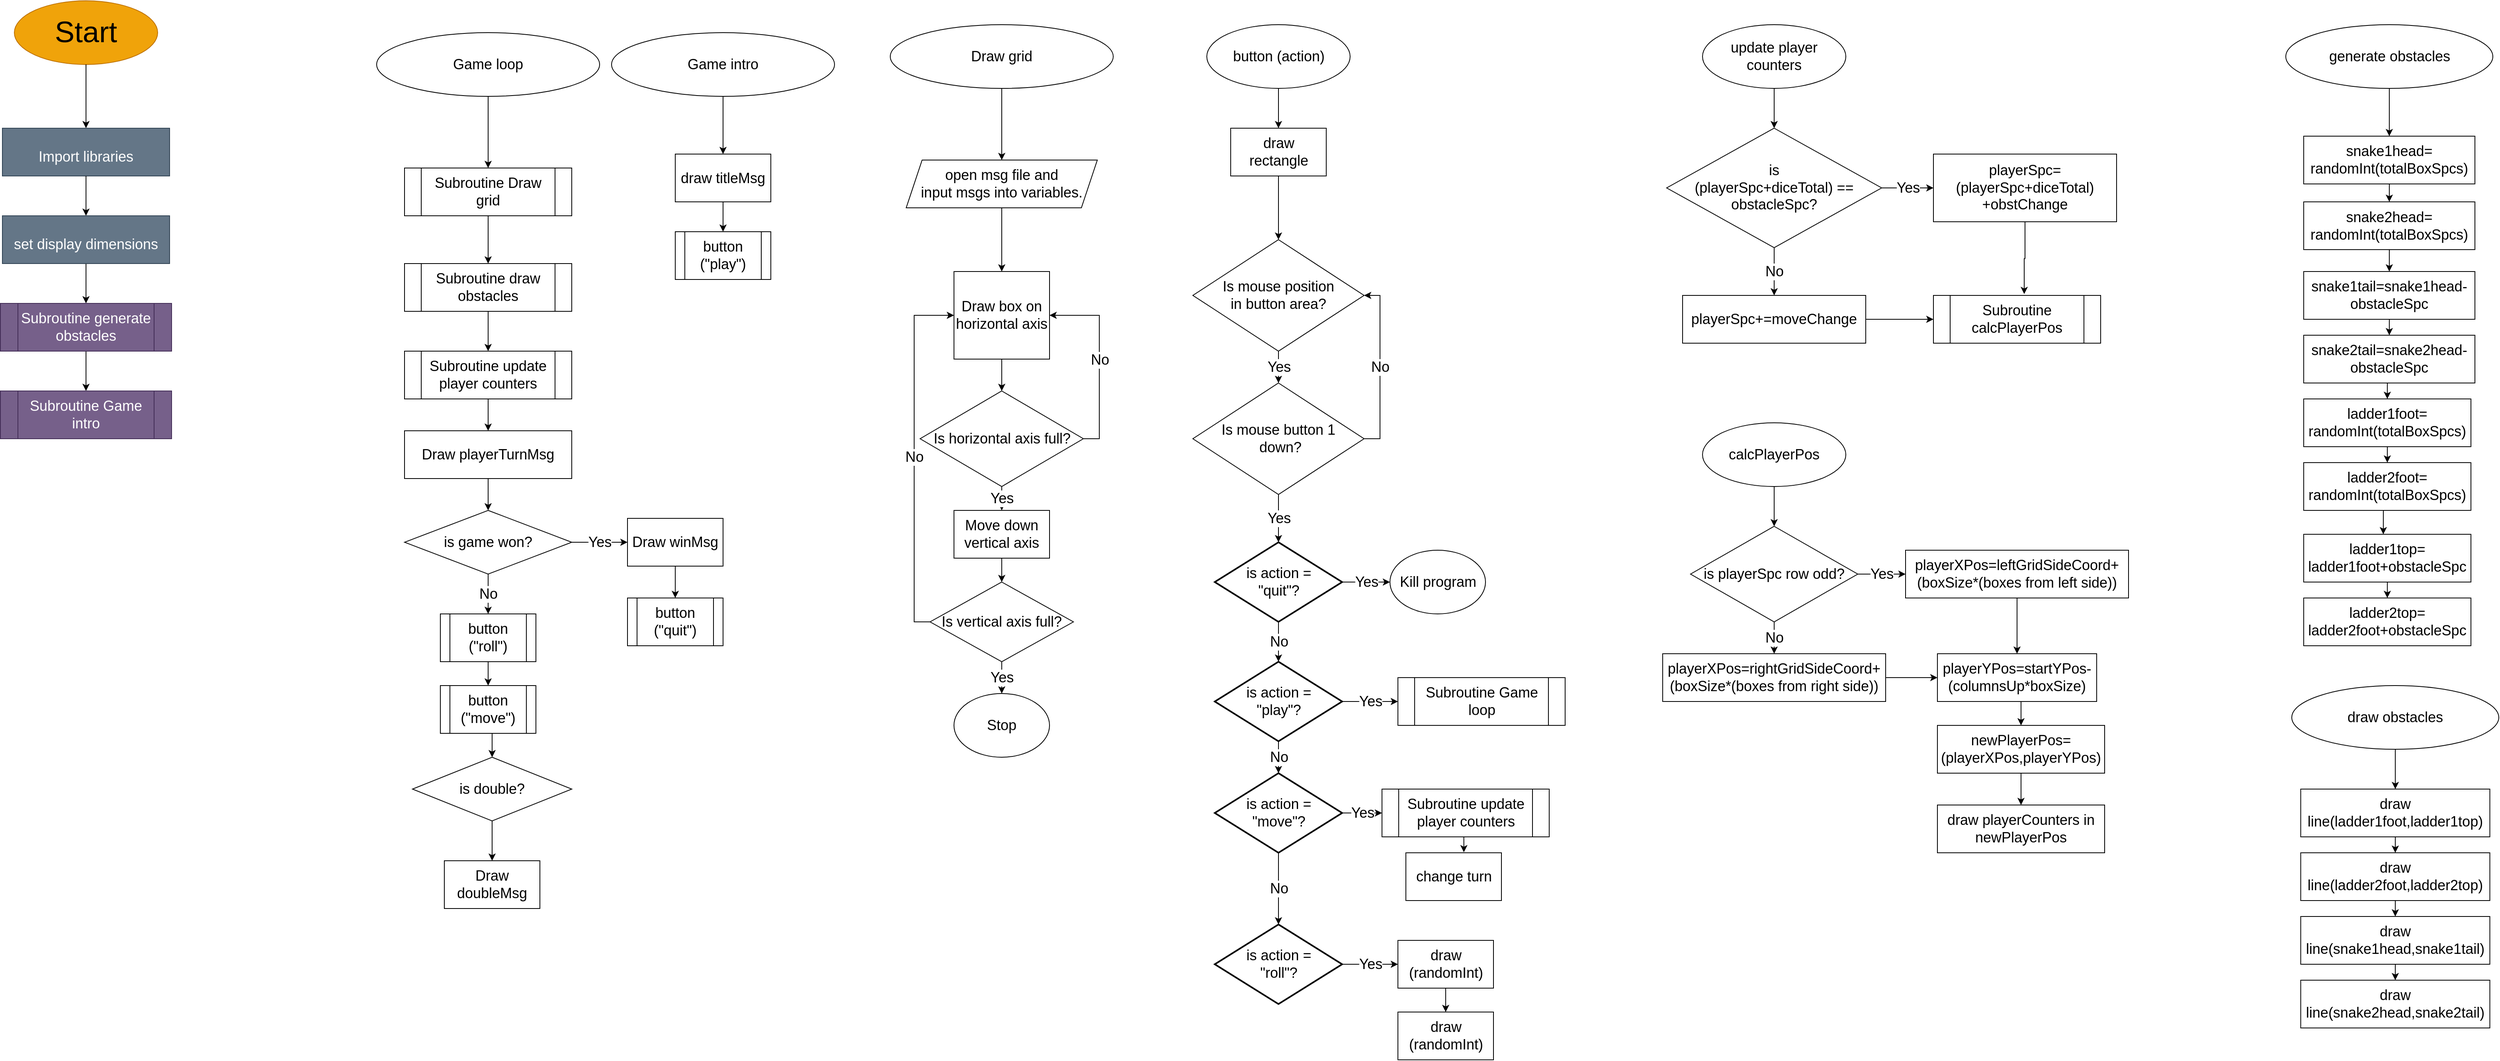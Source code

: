 <mxfile version="20.2.7" type="device"><diagram id="YwGkZvju8tibcj4EVAoJ" name="Page-1"><mxGraphModel dx="2946" dy="1603" grid="1" gridSize="10" guides="1" tooltips="1" connect="1" arrows="1" fold="1" page="1" pageScale="1" pageWidth="850" pageHeight="1100" math="0" shadow="0"><root><mxCell id="0"/><mxCell id="1" parent="0"/><mxCell id="guB6besY8vTAmuBv1qsu-1" value="&lt;font style=&quot;font-size: 37px;&quot;&gt;Start&lt;/font&gt;" style="ellipse;whiteSpace=wrap;html=1;fillColor=#f0a30a;strokeColor=#BD7000;fontColor=#000000;labelBackgroundColor=none;labelBorderColor=none;" vertex="1" parent="1"><mxGeometry x="80" y="30" width="180" height="80" as="geometry"/></mxCell><mxCell id="guB6besY8vTAmuBv1qsu-2" value="" style="endArrow=classic;html=1;rounded=0;fontSize=37;exitX=0.5;exitY=1;exitDx=0;exitDy=0;" edge="1" parent="1" source="guB6besY8vTAmuBv1qsu-1"><mxGeometry width="50" height="50" relative="1" as="geometry"><mxPoint x="400" y="580" as="sourcePoint"/><mxPoint x="170" y="190" as="targetPoint"/></mxGeometry></mxCell><mxCell id="guB6besY8vTAmuBv1qsu-3" value="&lt;font style=&quot;font-size: 18px;&quot;&gt;Import libraries&lt;/font&gt;" style="rounded=0;whiteSpace=wrap;html=1;labelBackgroundColor=none;labelBorderColor=none;fontSize=37;fillColor=#647687;strokeColor=#314354;fontColor=#ffffff;" vertex="1" parent="1"><mxGeometry x="65" y="190" width="210" height="60" as="geometry"/></mxCell><mxCell id="guB6besY8vTAmuBv1qsu-129" style="edgeStyle=orthogonalEdgeStyle;rounded=0;orthogonalLoop=1;jettySize=auto;html=1;exitX=0.5;exitY=1;exitDx=0;exitDy=0;fontSize=18;" edge="1" parent="1" source="guB6besY8vTAmuBv1qsu-6" target="guB6besY8vTAmuBv1qsu-128"><mxGeometry relative="1" as="geometry"/></mxCell><mxCell id="guB6besY8vTAmuBv1qsu-6" value="&lt;span style=&quot;font-size: 18px;&quot;&gt;set display dimensions&lt;/span&gt;" style="rounded=0;whiteSpace=wrap;html=1;labelBackgroundColor=none;labelBorderColor=none;fontSize=37;fillColor=#647687;strokeColor=#314354;fontColor=#ffffff;" vertex="1" parent="1"><mxGeometry x="65" y="300" width="210" height="60" as="geometry"/></mxCell><mxCell id="guB6besY8vTAmuBv1qsu-7" value="" style="endArrow=classic;html=1;rounded=0;fontSize=18;exitX=0.5;exitY=1;exitDx=0;exitDy=0;entryX=0.5;entryY=0;entryDx=0;entryDy=0;" edge="1" parent="1" source="guB6besY8vTAmuBv1qsu-10" target="guB6besY8vTAmuBv1qsu-12"><mxGeometry width="50" height="50" relative="1" as="geometry"><mxPoint x="1550" y="380" as="sourcePoint"/><mxPoint x="1600" y="330" as="targetPoint"/></mxGeometry></mxCell><mxCell id="guB6besY8vTAmuBv1qsu-8" value="" style="endArrow=classic;html=1;rounded=0;fontSize=18;exitX=0.5;exitY=1;exitDx=0;exitDy=0;" edge="1" parent="1" source="guB6besY8vTAmuBv1qsu-3" target="guB6besY8vTAmuBv1qsu-6"><mxGeometry width="50" height="50" relative="1" as="geometry"><mxPoint x="400" y="580" as="sourcePoint"/><mxPoint x="450" y="530" as="targetPoint"/></mxGeometry></mxCell><mxCell id="guB6besY8vTAmuBv1qsu-10" value="open msg file and&lt;br&gt;input msgs into variables." style="shape=parallelogram;perimeter=parallelogramPerimeter;whiteSpace=wrap;html=1;fixedSize=1;labelBackgroundColor=none;labelBorderColor=none;fontSize=18;" vertex="1" parent="1"><mxGeometry x="1200" y="230" width="240" height="60" as="geometry"/></mxCell><mxCell id="guB6besY8vTAmuBv1qsu-12" value="Draw box on&lt;br&gt;horizontal axis" style="rounded=0;whiteSpace=wrap;html=1;labelBackgroundColor=none;labelBorderColor=none;fontSize=18;" vertex="1" parent="1"><mxGeometry x="1260" y="370" width="120" height="110" as="geometry"/></mxCell><mxCell id="guB6besY8vTAmuBv1qsu-18" value="No" style="edgeStyle=orthogonalEdgeStyle;rounded=0;orthogonalLoop=1;jettySize=auto;html=1;exitX=1;exitY=0.5;exitDx=0;exitDy=0;entryX=1;entryY=0.5;entryDx=0;entryDy=0;fontSize=18;" edge="1" parent="1" source="guB6besY8vTAmuBv1qsu-13" target="guB6besY8vTAmuBv1qsu-12"><mxGeometry relative="1" as="geometry"/></mxCell><mxCell id="guB6besY8vTAmuBv1qsu-19" value="Yes" style="edgeStyle=orthogonalEdgeStyle;rounded=0;orthogonalLoop=1;jettySize=auto;html=1;exitX=0.5;exitY=1;exitDx=0;exitDy=0;fontSize=18;" edge="1" parent="1" source="guB6besY8vTAmuBv1qsu-13"><mxGeometry relative="1" as="geometry"><mxPoint x="1320" y="670" as="targetPoint"/></mxGeometry></mxCell><mxCell id="guB6besY8vTAmuBv1qsu-13" value="Is horizontal axis full?" style="rhombus;whiteSpace=wrap;html=1;labelBackgroundColor=none;labelBorderColor=none;fontSize=18;" vertex="1" parent="1"><mxGeometry x="1217.5" y="520" width="205" height="120" as="geometry"/></mxCell><mxCell id="guB6besY8vTAmuBv1qsu-14" value="" style="endArrow=classic;html=1;rounded=0;fontSize=18;exitX=0.5;exitY=1;exitDx=0;exitDy=0;" edge="1" parent="1" source="guB6besY8vTAmuBv1qsu-12" target="guB6besY8vTAmuBv1qsu-13"><mxGeometry width="50" height="50" relative="1" as="geometry"><mxPoint x="1550" y="450" as="sourcePoint"/><mxPoint x="1600" y="400" as="targetPoint"/></mxGeometry></mxCell><mxCell id="guB6besY8vTAmuBv1qsu-23" style="edgeStyle=orthogonalEdgeStyle;rounded=0;orthogonalLoop=1;jettySize=auto;html=1;exitX=0.5;exitY=1;exitDx=0;exitDy=0;fontSize=18;" edge="1" parent="1" source="guB6besY8vTAmuBv1qsu-20" target="guB6besY8vTAmuBv1qsu-21"><mxGeometry relative="1" as="geometry"/></mxCell><mxCell id="guB6besY8vTAmuBv1qsu-20" value="Move down vertical axis" style="rounded=0;whiteSpace=wrap;html=1;labelBackgroundColor=none;labelBorderColor=none;fontSize=18;" vertex="1" parent="1"><mxGeometry x="1260" y="670" width="120" height="60" as="geometry"/></mxCell><mxCell id="guB6besY8vTAmuBv1qsu-22" value="No" style="edgeStyle=orthogonalEdgeStyle;rounded=0;orthogonalLoop=1;jettySize=auto;html=1;exitX=0;exitY=0.5;exitDx=0;exitDy=0;fontSize=18;entryX=0;entryY=0.5;entryDx=0;entryDy=0;" edge="1" parent="1" source="guB6besY8vTAmuBv1qsu-21" target="guB6besY8vTAmuBv1qsu-12"><mxGeometry relative="1" as="geometry"><mxPoint x="1190" y="470" as="targetPoint"/></mxGeometry></mxCell><mxCell id="guB6besY8vTAmuBv1qsu-35" value="Yes" style="edgeStyle=orthogonalEdgeStyle;rounded=0;orthogonalLoop=1;jettySize=auto;html=1;exitX=0.5;exitY=1;exitDx=0;exitDy=0;fontSize=18;" edge="1" parent="1" source="guB6besY8vTAmuBv1qsu-21" target="guB6besY8vTAmuBv1qsu-28"><mxGeometry relative="1" as="geometry"/></mxCell><mxCell id="guB6besY8vTAmuBv1qsu-21" value="Is vertical axis full?" style="rhombus;whiteSpace=wrap;html=1;labelBackgroundColor=none;labelBorderColor=none;fontSize=18;" vertex="1" parent="1"><mxGeometry x="1230" y="760" width="180" height="100" as="geometry"/></mxCell><mxCell id="guB6besY8vTAmuBv1qsu-27" style="edgeStyle=orthogonalEdgeStyle;rounded=0;orthogonalLoop=1;jettySize=auto;html=1;exitX=0.5;exitY=1;exitDx=0;exitDy=0;fontSize=18;" edge="1" parent="1" source="guB6besY8vTAmuBv1qsu-25" target="guB6besY8vTAmuBv1qsu-10"><mxGeometry relative="1" as="geometry"/></mxCell><mxCell id="guB6besY8vTAmuBv1qsu-25" value="Draw grid" style="ellipse;whiteSpace=wrap;html=1;labelBackgroundColor=none;labelBorderColor=none;fontSize=18;" vertex="1" parent="1"><mxGeometry x="1180" y="60" width="280" height="80" as="geometry"/></mxCell><mxCell id="guB6besY8vTAmuBv1qsu-144" style="edgeStyle=orthogonalEdgeStyle;rounded=0;orthogonalLoop=1;jettySize=auto;html=1;exitX=0.5;exitY=1;exitDx=0;exitDy=0;entryX=0.5;entryY=0;entryDx=0;entryDy=0;fontSize=18;" edge="1" parent="1" source="guB6besY8vTAmuBv1qsu-26" target="guB6besY8vTAmuBv1qsu-143"><mxGeometry relative="1" as="geometry"/></mxCell><mxCell id="guB6besY8vTAmuBv1qsu-26" value="Subroutine Draw grid" style="shape=process;whiteSpace=wrap;html=1;backgroundOutline=1;labelBackgroundColor=none;labelBorderColor=none;fontSize=18;" vertex="1" parent="1"><mxGeometry x="570" y="240" width="210" height="60" as="geometry"/></mxCell><mxCell id="guB6besY8vTAmuBv1qsu-28" value="Stop" style="ellipse;whiteSpace=wrap;html=1;labelBackgroundColor=none;labelBorderColor=none;fontSize=18;" vertex="1" parent="1"><mxGeometry x="1260" y="900" width="120" height="80" as="geometry"/></mxCell><mxCell id="guB6besY8vTAmuBv1qsu-32" style="edgeStyle=orthogonalEdgeStyle;rounded=0;orthogonalLoop=1;jettySize=auto;html=1;exitX=0.5;exitY=1;exitDx=0;exitDy=0;fontSize=18;" edge="1" parent="1" source="guB6besY8vTAmuBv1qsu-31" target="guB6besY8vTAmuBv1qsu-26"><mxGeometry relative="1" as="geometry"/></mxCell><mxCell id="guB6besY8vTAmuBv1qsu-31" value="Game loop" style="ellipse;whiteSpace=wrap;html=1;labelBackgroundColor=none;labelBorderColor=none;fontSize=18;" vertex="1" parent="1"><mxGeometry x="535" y="70" width="280" height="80" as="geometry"/></mxCell><mxCell id="guB6besY8vTAmuBv1qsu-101" style="edgeStyle=orthogonalEdgeStyle;rounded=0;orthogonalLoop=1;jettySize=auto;html=1;exitX=0.5;exitY=1;exitDx=0;exitDy=0;entryX=0.5;entryY=0;entryDx=0;entryDy=0;fontSize=18;" edge="1" parent="1" source="guB6besY8vTAmuBv1qsu-34" target="guB6besY8vTAmuBv1qsu-100"><mxGeometry relative="1" as="geometry"/></mxCell><mxCell id="guB6besY8vTAmuBv1qsu-34" value="button (action)" style="ellipse;whiteSpace=wrap;html=1;labelBackgroundColor=none;labelBorderColor=none;fontSize=18;" vertex="1" parent="1"><mxGeometry x="1577.5" y="60" width="180" height="80" as="geometry"/></mxCell><mxCell id="guB6besY8vTAmuBv1qsu-41" value="Yes" style="edgeStyle=orthogonalEdgeStyle;rounded=0;orthogonalLoop=1;jettySize=auto;html=1;exitX=1;exitY=0.5;exitDx=0;exitDy=0;exitPerimeter=0;entryX=0;entryY=0.5;entryDx=0;entryDy=0;fontSize=18;" edge="1" parent="1" source="guB6besY8vTAmuBv1qsu-38" target="guB6besY8vTAmuBv1qsu-40"><mxGeometry relative="1" as="geometry"/></mxCell><mxCell id="guB6besY8vTAmuBv1qsu-43" value="No" style="edgeStyle=orthogonalEdgeStyle;rounded=0;orthogonalLoop=1;jettySize=auto;html=1;exitX=0.5;exitY=1;exitDx=0;exitDy=0;exitPerimeter=0;fontSize=18;" edge="1" parent="1" source="guB6besY8vTAmuBv1qsu-38" target="guB6besY8vTAmuBv1qsu-42"><mxGeometry relative="1" as="geometry"/></mxCell><mxCell id="guB6besY8vTAmuBv1qsu-38" value="is action =&lt;br&gt;&quot;quit&quot;?" style="strokeWidth=2;html=1;shape=mxgraph.flowchart.decision;whiteSpace=wrap;labelBackgroundColor=none;labelBorderColor=none;fontSize=18;" vertex="1" parent="1"><mxGeometry x="1587.5" y="710" width="160" height="100" as="geometry"/></mxCell><mxCell id="guB6besY8vTAmuBv1qsu-40" value="Kill program" style="ellipse;whiteSpace=wrap;html=1;labelBackgroundColor=none;labelBorderColor=none;fontSize=18;" vertex="1" parent="1"><mxGeometry x="1807.5" y="720" width="120" height="80" as="geometry"/></mxCell><mxCell id="guB6besY8vTAmuBv1qsu-45" value="Yes" style="edgeStyle=orthogonalEdgeStyle;rounded=0;orthogonalLoop=1;jettySize=auto;html=1;exitX=1;exitY=0.5;exitDx=0;exitDy=0;exitPerimeter=0;entryX=0;entryY=0.5;entryDx=0;entryDy=0;fontSize=18;" edge="1" parent="1" source="guB6besY8vTAmuBv1qsu-42" target="guB6besY8vTAmuBv1qsu-44"><mxGeometry relative="1" as="geometry"/></mxCell><mxCell id="guB6besY8vTAmuBv1qsu-47" value="No" style="edgeStyle=orthogonalEdgeStyle;rounded=0;orthogonalLoop=1;jettySize=auto;html=1;exitX=0.5;exitY=1;exitDx=0;exitDy=0;exitPerimeter=0;fontSize=18;" edge="1" parent="1" source="guB6besY8vTAmuBv1qsu-42" target="guB6besY8vTAmuBv1qsu-46"><mxGeometry relative="1" as="geometry"/></mxCell><mxCell id="guB6besY8vTAmuBv1qsu-42" value="is action =&lt;br&gt;&quot;play&quot;?" style="strokeWidth=2;html=1;shape=mxgraph.flowchart.decision;whiteSpace=wrap;labelBackgroundColor=none;labelBorderColor=none;fontSize=18;" vertex="1" parent="1"><mxGeometry x="1587.5" y="860" width="160" height="100" as="geometry"/></mxCell><mxCell id="guB6besY8vTAmuBv1qsu-44" value="Subroutine Game loop" style="shape=process;whiteSpace=wrap;html=1;backgroundOutline=1;labelBackgroundColor=none;labelBorderColor=none;fontSize=18;" vertex="1" parent="1"><mxGeometry x="1817.5" y="880" width="210" height="60" as="geometry"/></mxCell><mxCell id="guB6besY8vTAmuBv1qsu-60" value="No" style="edgeStyle=orthogonalEdgeStyle;rounded=0;orthogonalLoop=1;jettySize=auto;html=1;exitX=0.5;exitY=1;exitDx=0;exitDy=0;exitPerimeter=0;entryX=0.5;entryY=0;entryDx=0;entryDy=0;entryPerimeter=0;fontSize=18;" edge="1" parent="1" source="guB6besY8vTAmuBv1qsu-46" target="guB6besY8vTAmuBv1qsu-59"><mxGeometry relative="1" as="geometry"/></mxCell><mxCell id="guB6besY8vTAmuBv1qsu-67" value="Yes" style="edgeStyle=orthogonalEdgeStyle;rounded=0;orthogonalLoop=1;jettySize=auto;html=1;exitX=1;exitY=0.5;exitDx=0;exitDy=0;exitPerimeter=0;entryX=0;entryY=0.5;entryDx=0;entryDy=0;fontSize=18;" edge="1" parent="1" source="guB6besY8vTAmuBv1qsu-46" target="guB6besY8vTAmuBv1qsu-66"><mxGeometry relative="1" as="geometry"/></mxCell><mxCell id="guB6besY8vTAmuBv1qsu-46" value="is action =&lt;br&gt;&quot;move&quot;?" style="strokeWidth=2;html=1;shape=mxgraph.flowchart.decision;whiteSpace=wrap;labelBackgroundColor=none;labelBorderColor=none;fontSize=18;" vertex="1" parent="1"><mxGeometry x="1587.5" y="1000" width="160" height="100" as="geometry"/></mxCell><mxCell id="guB6besY8vTAmuBv1qsu-51" value="Yes" style="edgeStyle=orthogonalEdgeStyle;rounded=0;orthogonalLoop=1;jettySize=auto;html=1;exitX=0.5;exitY=1;exitDx=0;exitDy=0;entryX=0.5;entryY=0;entryDx=0;entryDy=0;fontSize=18;" edge="1" parent="1" source="guB6besY8vTAmuBv1qsu-48" target="guB6besY8vTAmuBv1qsu-50"><mxGeometry relative="1" as="geometry"/></mxCell><mxCell id="guB6besY8vTAmuBv1qsu-48" value="Is mouse position &lt;br&gt;in button area?" style="rhombus;whiteSpace=wrap;html=1;labelBackgroundColor=none;labelBorderColor=none;fontSize=18;" vertex="1" parent="1"><mxGeometry x="1560" y="330" width="215" height="140" as="geometry"/></mxCell><mxCell id="guB6besY8vTAmuBv1qsu-52" value="No" style="edgeStyle=orthogonalEdgeStyle;rounded=0;orthogonalLoop=1;jettySize=auto;html=1;exitX=1;exitY=0.5;exitDx=0;exitDy=0;entryX=1;entryY=0.5;entryDx=0;entryDy=0;fontSize=18;" edge="1" parent="1" source="guB6besY8vTAmuBv1qsu-50" target="guB6besY8vTAmuBv1qsu-48"><mxGeometry relative="1" as="geometry"/></mxCell><mxCell id="guB6besY8vTAmuBv1qsu-54" value="Yes" style="edgeStyle=orthogonalEdgeStyle;rounded=0;orthogonalLoop=1;jettySize=auto;html=1;exitX=0.5;exitY=1;exitDx=0;exitDy=0;entryX=0.5;entryY=0;entryDx=0;entryDy=0;entryPerimeter=0;fontSize=18;" edge="1" parent="1" source="guB6besY8vTAmuBv1qsu-50" target="guB6besY8vTAmuBv1qsu-38"><mxGeometry relative="1" as="geometry"/></mxCell><mxCell id="guB6besY8vTAmuBv1qsu-50" value="Is mouse button 1&lt;br&gt;&amp;nbsp;down?" style="rhombus;whiteSpace=wrap;html=1;labelBackgroundColor=none;labelBorderColor=none;fontSize=18;" vertex="1" parent="1"><mxGeometry x="1560" y="510" width="215" height="140" as="geometry"/></mxCell><mxCell id="guB6besY8vTAmuBv1qsu-57" value="change turn" style="rounded=0;whiteSpace=wrap;html=1;labelBackgroundColor=none;labelBorderColor=none;fontSize=18;" vertex="1" parent="1"><mxGeometry x="1827.5" y="1100" width="120" height="60" as="geometry"/></mxCell><mxCell id="guB6besY8vTAmuBv1qsu-65" value="Yes" style="edgeStyle=orthogonalEdgeStyle;rounded=0;orthogonalLoop=1;jettySize=auto;html=1;exitX=1;exitY=0.5;exitDx=0;exitDy=0;exitPerimeter=0;entryX=0;entryY=0.5;entryDx=0;entryDy=0;fontSize=18;" edge="1" parent="1" source="guB6besY8vTAmuBv1qsu-59" target="guB6besY8vTAmuBv1qsu-62"><mxGeometry relative="1" as="geometry"/></mxCell><mxCell id="guB6besY8vTAmuBv1qsu-59" value="is action =&lt;br&gt;&quot;roll&quot;?" style="strokeWidth=2;html=1;shape=mxgraph.flowchart.decision;whiteSpace=wrap;labelBackgroundColor=none;labelBorderColor=none;fontSize=18;" vertex="1" parent="1"><mxGeometry x="1587.5" y="1190" width="160" height="100" as="geometry"/></mxCell><mxCell id="guB6besY8vTAmuBv1qsu-64" style="edgeStyle=orthogonalEdgeStyle;rounded=0;orthogonalLoop=1;jettySize=auto;html=1;exitX=0.5;exitY=1;exitDx=0;exitDy=0;fontSize=18;" edge="1" parent="1" source="guB6besY8vTAmuBv1qsu-62" target="guB6besY8vTAmuBv1qsu-63"><mxGeometry relative="1" as="geometry"/></mxCell><mxCell id="guB6besY8vTAmuBv1qsu-62" value="draw (randomInt)" style="rounded=0;whiteSpace=wrap;html=1;labelBackgroundColor=none;labelBorderColor=none;fontSize=18;" vertex="1" parent="1"><mxGeometry x="1817.5" y="1210" width="120" height="60" as="geometry"/></mxCell><mxCell id="guB6besY8vTAmuBv1qsu-63" value="draw (randomInt)" style="rounded=0;whiteSpace=wrap;html=1;labelBackgroundColor=none;labelBorderColor=none;fontSize=18;" vertex="1" parent="1"><mxGeometry x="1817.5" y="1300" width="120" height="60" as="geometry"/></mxCell><mxCell id="guB6besY8vTAmuBv1qsu-68" style="edgeStyle=orthogonalEdgeStyle;rounded=0;orthogonalLoop=1;jettySize=auto;html=1;exitX=0.5;exitY=1;exitDx=0;exitDy=0;entryX=0.607;entryY=-0.01;entryDx=0;entryDy=0;entryPerimeter=0;fontSize=18;" edge="1" parent="1" source="guB6besY8vTAmuBv1qsu-66" target="guB6besY8vTAmuBv1qsu-57"><mxGeometry relative="1" as="geometry"/></mxCell><mxCell id="guB6besY8vTAmuBv1qsu-66" value="Subroutine update player counters" style="shape=process;whiteSpace=wrap;html=1;backgroundOutline=1;labelBackgroundColor=none;labelBorderColor=none;fontSize=18;" vertex="1" parent="1"><mxGeometry x="1797.5" y="1020" width="210" height="60" as="geometry"/></mxCell><mxCell id="guB6besY8vTAmuBv1qsu-72" style="edgeStyle=orthogonalEdgeStyle;rounded=0;orthogonalLoop=1;jettySize=auto;html=1;exitX=0.5;exitY=1;exitDx=0;exitDy=0;fontSize=18;" edge="1" parent="1" source="guB6besY8vTAmuBv1qsu-69" target="guB6besY8vTAmuBv1qsu-71"><mxGeometry relative="1" as="geometry"/></mxCell><mxCell id="guB6besY8vTAmuBv1qsu-69" value="update player counters" style="ellipse;whiteSpace=wrap;html=1;labelBackgroundColor=none;labelBorderColor=none;fontSize=18;" vertex="1" parent="1"><mxGeometry x="2200" y="60" width="180" height="80" as="geometry"/></mxCell><mxCell id="guB6besY8vTAmuBv1qsu-75" value="Yes" style="edgeStyle=orthogonalEdgeStyle;rounded=0;orthogonalLoop=1;jettySize=auto;html=1;exitX=1;exitY=0.5;exitDx=0;exitDy=0;entryX=0;entryY=0.5;entryDx=0;entryDy=0;fontSize=18;" edge="1" parent="1" source="guB6besY8vTAmuBv1qsu-71" target="guB6besY8vTAmuBv1qsu-74"><mxGeometry relative="1" as="geometry"/></mxCell><mxCell id="guB6besY8vTAmuBv1qsu-79" value="No" style="edgeStyle=orthogonalEdgeStyle;rounded=0;orthogonalLoop=1;jettySize=auto;html=1;exitX=0.5;exitY=1;exitDx=0;exitDy=0;entryX=0.5;entryY=0;entryDx=0;entryDy=0;fontSize=18;" edge="1" parent="1" source="guB6besY8vTAmuBv1qsu-71" target="guB6besY8vTAmuBv1qsu-78"><mxGeometry relative="1" as="geometry"/></mxCell><mxCell id="guB6besY8vTAmuBv1qsu-71" value="is &lt;br&gt;(playerSpc+diceTotal) == obstacleSpc?" style="rhombus;whiteSpace=wrap;html=1;labelBackgroundColor=none;labelBorderColor=none;fontSize=18;" vertex="1" parent="1"><mxGeometry x="2155" y="190" width="270" height="150" as="geometry"/></mxCell><mxCell id="guB6besY8vTAmuBv1qsu-81" style="edgeStyle=orthogonalEdgeStyle;rounded=0;orthogonalLoop=1;jettySize=auto;html=1;exitX=0.5;exitY=1;exitDx=0;exitDy=0;entryX=0.543;entryY=-0.029;entryDx=0;entryDy=0;entryPerimeter=0;fontSize=18;" edge="1" parent="1" source="guB6besY8vTAmuBv1qsu-74" target="guB6besY8vTAmuBv1qsu-80"><mxGeometry relative="1" as="geometry"/></mxCell><mxCell id="guB6besY8vTAmuBv1qsu-74" value="playerSpc=(playerSpc+diceTotal)&lt;br&gt;+obstChange" style="rounded=0;whiteSpace=wrap;html=1;labelBackgroundColor=none;labelBorderColor=none;fontSize=18;" vertex="1" parent="1"><mxGeometry x="2490" y="222.5" width="230" height="85" as="geometry"/></mxCell><mxCell id="guB6besY8vTAmuBv1qsu-82" style="edgeStyle=orthogonalEdgeStyle;rounded=0;orthogonalLoop=1;jettySize=auto;html=1;exitX=1;exitY=0.5;exitDx=0;exitDy=0;entryX=0;entryY=0.5;entryDx=0;entryDy=0;fontSize=18;" edge="1" parent="1" source="guB6besY8vTAmuBv1qsu-78" target="guB6besY8vTAmuBv1qsu-80"><mxGeometry relative="1" as="geometry"/></mxCell><mxCell id="guB6besY8vTAmuBv1qsu-78" value="playerSpc+=moveChange" style="rounded=0;whiteSpace=wrap;html=1;labelBackgroundColor=none;labelBorderColor=none;fontSize=18;" vertex="1" parent="1"><mxGeometry x="2175" y="400" width="230" height="60" as="geometry"/></mxCell><mxCell id="guB6besY8vTAmuBv1qsu-80" value="Subroutine calcPlayerPos" style="shape=process;whiteSpace=wrap;html=1;backgroundOutline=1;labelBackgroundColor=none;labelBorderColor=none;fontSize=18;" vertex="1" parent="1"><mxGeometry x="2490" y="400" width="210" height="60" as="geometry"/></mxCell><mxCell id="guB6besY8vTAmuBv1qsu-85" style="edgeStyle=orthogonalEdgeStyle;rounded=0;orthogonalLoop=1;jettySize=auto;html=1;exitX=0.5;exitY=1;exitDx=0;exitDy=0;fontSize=18;" edge="1" parent="1" source="guB6besY8vTAmuBv1qsu-83" target="guB6besY8vTAmuBv1qsu-84"><mxGeometry relative="1" as="geometry"/></mxCell><mxCell id="guB6besY8vTAmuBv1qsu-83" value="calcPlayerPos" style="ellipse;whiteSpace=wrap;html=1;labelBackgroundColor=none;labelBorderColor=none;fontSize=18;" vertex="1" parent="1"><mxGeometry x="2200" y="560" width="180" height="80" as="geometry"/></mxCell><mxCell id="guB6besY8vTAmuBv1qsu-87" value="Yes" style="edgeStyle=orthogonalEdgeStyle;rounded=0;orthogonalLoop=1;jettySize=auto;html=1;exitX=1;exitY=0.5;exitDx=0;exitDy=0;entryX=0;entryY=0.5;entryDx=0;entryDy=0;fontSize=18;" edge="1" parent="1" source="guB6besY8vTAmuBv1qsu-84" target="guB6besY8vTAmuBv1qsu-86"><mxGeometry relative="1" as="geometry"/></mxCell><mxCell id="guB6besY8vTAmuBv1qsu-90" value="No" style="edgeStyle=orthogonalEdgeStyle;rounded=0;orthogonalLoop=1;jettySize=auto;html=1;exitX=0.5;exitY=1;exitDx=0;exitDy=0;entryX=0.5;entryY=0;entryDx=0;entryDy=0;fontSize=18;" edge="1" parent="1" source="guB6besY8vTAmuBv1qsu-84" target="guB6besY8vTAmuBv1qsu-88"><mxGeometry relative="1" as="geometry"/></mxCell><mxCell id="guB6besY8vTAmuBv1qsu-84" value="is playerSpc row odd?" style="rhombus;whiteSpace=wrap;html=1;labelBackgroundColor=none;labelBorderColor=none;fontSize=18;" vertex="1" parent="1"><mxGeometry x="2185" y="690" width="210" height="120" as="geometry"/></mxCell><mxCell id="guB6besY8vTAmuBv1qsu-93" style="edgeStyle=orthogonalEdgeStyle;rounded=0;orthogonalLoop=1;jettySize=auto;html=1;exitX=0.5;exitY=1;exitDx=0;exitDy=0;entryX=0.5;entryY=0;entryDx=0;entryDy=0;fontSize=18;" edge="1" parent="1" source="guB6besY8vTAmuBv1qsu-86" target="guB6besY8vTAmuBv1qsu-91"><mxGeometry relative="1" as="geometry"/></mxCell><mxCell id="guB6besY8vTAmuBv1qsu-86" value="playerXPos=leftGridSideCoord+(boxSize*(boxes from left side))" style="rounded=0;whiteSpace=wrap;html=1;labelBackgroundColor=none;labelBorderColor=none;fontSize=18;" vertex="1" parent="1"><mxGeometry x="2455" y="720" width="280" height="60" as="geometry"/></mxCell><mxCell id="guB6besY8vTAmuBv1qsu-92" style="edgeStyle=orthogonalEdgeStyle;rounded=0;orthogonalLoop=1;jettySize=auto;html=1;exitX=1;exitY=0.5;exitDx=0;exitDy=0;entryX=0;entryY=0.5;entryDx=0;entryDy=0;fontSize=18;" edge="1" parent="1" source="guB6besY8vTAmuBv1qsu-88" target="guB6besY8vTAmuBv1qsu-91"><mxGeometry relative="1" as="geometry"/></mxCell><mxCell id="guB6besY8vTAmuBv1qsu-88" value="playerXPos=rightGridSideCoord+(boxSize*(boxes from right side))" style="rounded=0;whiteSpace=wrap;html=1;labelBackgroundColor=none;labelBorderColor=none;fontSize=18;" vertex="1" parent="1"><mxGeometry x="2150" y="850" width="280" height="60" as="geometry"/></mxCell><mxCell id="guB6besY8vTAmuBv1qsu-95" style="edgeStyle=orthogonalEdgeStyle;rounded=0;orthogonalLoop=1;jettySize=auto;html=1;exitX=0.5;exitY=1;exitDx=0;exitDy=0;entryX=0.5;entryY=0;entryDx=0;entryDy=0;fontSize=18;" edge="1" parent="1" source="guB6besY8vTAmuBv1qsu-91" target="guB6besY8vTAmuBv1qsu-94"><mxGeometry relative="1" as="geometry"/></mxCell><mxCell id="guB6besY8vTAmuBv1qsu-91" value="playerYPos=startYPos-(columnsUp*boxSize)" style="rounded=0;whiteSpace=wrap;html=1;labelBackgroundColor=none;labelBorderColor=none;fontSize=18;" vertex="1" parent="1"><mxGeometry x="2495" y="850" width="200" height="60" as="geometry"/></mxCell><mxCell id="guB6besY8vTAmuBv1qsu-97" style="edgeStyle=orthogonalEdgeStyle;rounded=0;orthogonalLoop=1;jettySize=auto;html=1;exitX=0.5;exitY=1;exitDx=0;exitDy=0;entryX=0.5;entryY=0;entryDx=0;entryDy=0;fontSize=18;" edge="1" parent="1" source="guB6besY8vTAmuBv1qsu-94" target="guB6besY8vTAmuBv1qsu-96"><mxGeometry relative="1" as="geometry"/></mxCell><mxCell id="guB6besY8vTAmuBv1qsu-94" value="newPlayerPos=(playerXPos,playerYPos)" style="rounded=0;whiteSpace=wrap;html=1;labelBackgroundColor=none;labelBorderColor=none;fontSize=18;" vertex="1" parent="1"><mxGeometry x="2495" y="940" width="210" height="60" as="geometry"/></mxCell><mxCell id="guB6besY8vTAmuBv1qsu-96" value="draw playerCounters in newPlayerPos" style="rounded=0;whiteSpace=wrap;html=1;labelBackgroundColor=none;labelBorderColor=none;fontSize=18;" vertex="1" parent="1"><mxGeometry x="2495" y="1040" width="210" height="60" as="geometry"/></mxCell><mxCell id="guB6besY8vTAmuBv1qsu-105" style="edgeStyle=orthogonalEdgeStyle;rounded=0;orthogonalLoop=1;jettySize=auto;html=1;exitX=0.5;exitY=1;exitDx=0;exitDy=0;fontSize=18;" edge="1" parent="1" source="guB6besY8vTAmuBv1qsu-99" target="guB6besY8vTAmuBv1qsu-104"><mxGeometry relative="1" as="geometry"/></mxCell><mxCell id="guB6besY8vTAmuBv1qsu-99" value="Game intro" style="ellipse;whiteSpace=wrap;html=1;labelBackgroundColor=none;labelBorderColor=none;fontSize=18;" vertex="1" parent="1"><mxGeometry x="830" y="70" width="280" height="80" as="geometry"/></mxCell><mxCell id="guB6besY8vTAmuBv1qsu-102" style="edgeStyle=orthogonalEdgeStyle;rounded=0;orthogonalLoop=1;jettySize=auto;html=1;exitX=0.5;exitY=1;exitDx=0;exitDy=0;entryX=0.5;entryY=0;entryDx=0;entryDy=0;fontSize=18;" edge="1" parent="1" source="guB6besY8vTAmuBv1qsu-100" target="guB6besY8vTAmuBv1qsu-48"><mxGeometry relative="1" as="geometry"/></mxCell><mxCell id="guB6besY8vTAmuBv1qsu-100" value="draw rectangle" style="rounded=0;whiteSpace=wrap;html=1;labelBackgroundColor=none;labelBorderColor=none;fontSize=18;" vertex="1" parent="1"><mxGeometry x="1607.5" y="190" width="120" height="60" as="geometry"/></mxCell><mxCell id="guB6besY8vTAmuBv1qsu-107" style="edgeStyle=orthogonalEdgeStyle;rounded=0;orthogonalLoop=1;jettySize=auto;html=1;exitX=0.5;exitY=1;exitDx=0;exitDy=0;entryX=0.5;entryY=0;entryDx=0;entryDy=0;fontSize=18;" edge="1" parent="1" source="guB6besY8vTAmuBv1qsu-104" target="guB6besY8vTAmuBv1qsu-106"><mxGeometry relative="1" as="geometry"/></mxCell><mxCell id="guB6besY8vTAmuBv1qsu-104" value="draw titleMsg" style="rounded=0;whiteSpace=wrap;html=1;labelBackgroundColor=none;labelBorderColor=none;fontSize=18;" vertex="1" parent="1"><mxGeometry x="910" y="222.5" width="120" height="60" as="geometry"/></mxCell><mxCell id="guB6besY8vTAmuBv1qsu-106" value="button (&quot;play&quot;)" style="shape=process;whiteSpace=wrap;html=1;backgroundOutline=1;labelBackgroundColor=none;labelBorderColor=none;fontSize=18;" vertex="1" parent="1"><mxGeometry x="910" y="320" width="120" height="60" as="geometry"/></mxCell><mxCell id="guB6besY8vTAmuBv1qsu-111" style="edgeStyle=orthogonalEdgeStyle;rounded=0;orthogonalLoop=1;jettySize=auto;html=1;exitX=0.5;exitY=1;exitDx=0;exitDy=0;entryX=0.5;entryY=0;entryDx=0;entryDy=0;fontSize=18;" edge="1" parent="1" source="guB6besY8vTAmuBv1qsu-108" target="guB6besY8vTAmuBv1qsu-109"><mxGeometry relative="1" as="geometry"/></mxCell><mxCell id="guB6besY8vTAmuBv1qsu-108" value="generate obstacles" style="ellipse;whiteSpace=wrap;html=1;labelBackgroundColor=none;labelBorderColor=none;fontSize=18;" vertex="1" parent="1"><mxGeometry x="2932.5" y="60" width="260" height="80" as="geometry"/></mxCell><mxCell id="guB6besY8vTAmuBv1qsu-113" style="edgeStyle=orthogonalEdgeStyle;rounded=0;orthogonalLoop=1;jettySize=auto;html=1;exitX=0.5;exitY=1;exitDx=0;exitDy=0;fontSize=18;" edge="1" parent="1" source="guB6besY8vTAmuBv1qsu-109" target="guB6besY8vTAmuBv1qsu-110"><mxGeometry relative="1" as="geometry"/></mxCell><mxCell id="guB6besY8vTAmuBv1qsu-109" value="snake1head=&lt;br&gt;randomInt(totalBoxSpcs)" style="rounded=0;whiteSpace=wrap;html=1;labelBackgroundColor=none;labelBorderColor=none;fontSize=18;" vertex="1" parent="1"><mxGeometry x="2955" y="200" width="215" height="60" as="geometry"/></mxCell><mxCell id="guB6besY8vTAmuBv1qsu-121" style="edgeStyle=orthogonalEdgeStyle;rounded=0;orthogonalLoop=1;jettySize=auto;html=1;exitX=0.5;exitY=1;exitDx=0;exitDy=0;entryX=0.5;entryY=0;entryDx=0;entryDy=0;fontSize=18;" edge="1" parent="1" source="guB6besY8vTAmuBv1qsu-110" target="guB6besY8vTAmuBv1qsu-119"><mxGeometry relative="1" as="geometry"/></mxCell><mxCell id="guB6besY8vTAmuBv1qsu-110" value="snake2head=&lt;br&gt;randomInt(totalBoxSpcs)" style="rounded=0;whiteSpace=wrap;html=1;labelBackgroundColor=none;labelBorderColor=none;fontSize=18;" vertex="1" parent="1"><mxGeometry x="2955" y="282.5" width="215" height="60" as="geometry"/></mxCell><mxCell id="guB6besY8vTAmuBv1qsu-118" style="edgeStyle=orthogonalEdgeStyle;rounded=0;orthogonalLoop=1;jettySize=auto;html=1;exitX=0.5;exitY=1;exitDx=0;exitDy=0;entryX=0.5;entryY=0;entryDx=0;entryDy=0;fontSize=18;" edge="1" parent="1" source="guB6besY8vTAmuBv1qsu-114" target="guB6besY8vTAmuBv1qsu-115"><mxGeometry relative="1" as="geometry"/></mxCell><mxCell id="guB6besY8vTAmuBv1qsu-114" value="ladder1foot=&lt;br&gt;randomInt(totalBoxSpcs)" style="rounded=0;whiteSpace=wrap;html=1;labelBackgroundColor=none;labelBorderColor=none;fontSize=18;" vertex="1" parent="1"><mxGeometry x="2955" y="530" width="210" height="60" as="geometry"/></mxCell><mxCell id="guB6besY8vTAmuBv1qsu-126" style="edgeStyle=orthogonalEdgeStyle;rounded=0;orthogonalLoop=1;jettySize=auto;html=1;exitX=0.5;exitY=1;exitDx=0;exitDy=0;entryX=0.476;entryY=0;entryDx=0;entryDy=0;fontSize=18;entryPerimeter=0;" edge="1" parent="1" source="guB6besY8vTAmuBv1qsu-115" target="guB6besY8vTAmuBv1qsu-124"><mxGeometry relative="1" as="geometry"/></mxCell><mxCell id="guB6besY8vTAmuBv1qsu-115" value="ladder2foot=&lt;br&gt;randomInt(totalBoxSpcs)" style="rounded=0;whiteSpace=wrap;html=1;labelBackgroundColor=none;labelBorderColor=none;fontSize=18;" vertex="1" parent="1"><mxGeometry x="2955" y="610" width="210" height="60" as="geometry"/></mxCell><mxCell id="guB6besY8vTAmuBv1qsu-122" style="edgeStyle=orthogonalEdgeStyle;rounded=0;orthogonalLoop=1;jettySize=auto;html=1;exitX=0.5;exitY=1;exitDx=0;exitDy=0;entryX=0.5;entryY=0;entryDx=0;entryDy=0;fontSize=18;" edge="1" parent="1" source="guB6besY8vTAmuBv1qsu-119" target="guB6besY8vTAmuBv1qsu-120"><mxGeometry relative="1" as="geometry"/></mxCell><mxCell id="guB6besY8vTAmuBv1qsu-119" value="snake1tail=snake1head-obstacleSpc" style="rounded=0;whiteSpace=wrap;html=1;labelBackgroundColor=none;labelBorderColor=none;fontSize=18;" vertex="1" parent="1"><mxGeometry x="2955" y="370" width="215" height="60" as="geometry"/></mxCell><mxCell id="guB6besY8vTAmuBv1qsu-123" style="edgeStyle=orthogonalEdgeStyle;rounded=0;orthogonalLoop=1;jettySize=auto;html=1;exitX=0.5;exitY=1;exitDx=0;exitDy=0;entryX=0.5;entryY=0;entryDx=0;entryDy=0;fontSize=18;" edge="1" parent="1" source="guB6besY8vTAmuBv1qsu-120" target="guB6besY8vTAmuBv1qsu-114"><mxGeometry relative="1" as="geometry"/></mxCell><mxCell id="guB6besY8vTAmuBv1qsu-120" value="snake2tail=snake2head-obstacleSpc" style="rounded=0;whiteSpace=wrap;html=1;labelBackgroundColor=none;labelBorderColor=none;fontSize=18;" vertex="1" parent="1"><mxGeometry x="2955" y="450" width="215" height="60" as="geometry"/></mxCell><mxCell id="guB6besY8vTAmuBv1qsu-127" style="edgeStyle=orthogonalEdgeStyle;rounded=0;orthogonalLoop=1;jettySize=auto;html=1;exitX=0.5;exitY=1;exitDx=0;exitDy=0;entryX=0.5;entryY=0;entryDx=0;entryDy=0;fontSize=18;" edge="1" parent="1" source="guB6besY8vTAmuBv1qsu-124" target="guB6besY8vTAmuBv1qsu-125"><mxGeometry relative="1" as="geometry"/></mxCell><mxCell id="guB6besY8vTAmuBv1qsu-124" value="ladder1top=&lt;br&gt;ladder1foot+obstacleSpc" style="rounded=0;whiteSpace=wrap;html=1;labelBackgroundColor=none;labelBorderColor=none;fontSize=18;" vertex="1" parent="1"><mxGeometry x="2955" y="700" width="210" height="60" as="geometry"/></mxCell><mxCell id="guB6besY8vTAmuBv1qsu-125" value="ladder2top=&lt;br&gt;ladder2foot+obstacleSpc" style="rounded=0;whiteSpace=wrap;html=1;labelBackgroundColor=none;labelBorderColor=none;fontSize=18;" vertex="1" parent="1"><mxGeometry x="2955" y="780" width="210" height="60" as="geometry"/></mxCell><mxCell id="guB6besY8vTAmuBv1qsu-168" style="edgeStyle=orthogonalEdgeStyle;rounded=0;orthogonalLoop=1;jettySize=auto;html=1;exitX=0.5;exitY=1;exitDx=0;exitDy=0;entryX=0.5;entryY=0;entryDx=0;entryDy=0;fontSize=18;" edge="1" parent="1" source="guB6besY8vTAmuBv1qsu-128" target="guB6besY8vTAmuBv1qsu-167"><mxGeometry relative="1" as="geometry"/></mxCell><mxCell id="guB6besY8vTAmuBv1qsu-128" value="Subroutine generate obstacles" style="shape=process;whiteSpace=wrap;html=1;backgroundOutline=1;labelBackgroundColor=none;labelBorderColor=none;fontSize=18;fillColor=#76608a;fontColor=#ffffff;strokeColor=#432D57;" vertex="1" parent="1"><mxGeometry x="62.5" y="410" width="215" height="60" as="geometry"/></mxCell><mxCell id="guB6besY8vTAmuBv1qsu-147" style="edgeStyle=orthogonalEdgeStyle;rounded=0;orthogonalLoop=1;jettySize=auto;html=1;exitX=0.5;exitY=1;exitDx=0;exitDy=0;entryX=0.5;entryY=0;entryDx=0;entryDy=0;fontSize=18;" edge="1" parent="1" source="guB6besY8vTAmuBv1qsu-130" target="guB6besY8vTAmuBv1qsu-146"><mxGeometry relative="1" as="geometry"/></mxCell><mxCell id="guB6besY8vTAmuBv1qsu-130" value="Subroutine update player counters" style="shape=process;whiteSpace=wrap;html=1;backgroundOutline=1;labelBackgroundColor=none;labelBorderColor=none;fontSize=18;" vertex="1" parent="1"><mxGeometry x="570" y="470" width="210" height="60" as="geometry"/></mxCell><mxCell id="guB6besY8vTAmuBv1qsu-140" style="edgeStyle=orthogonalEdgeStyle;rounded=0;orthogonalLoop=1;jettySize=auto;html=1;exitX=0.5;exitY=1;exitDx=0;exitDy=0;fontSize=18;" edge="1" parent="1" source="guB6besY8vTAmuBv1qsu-132" target="guB6besY8vTAmuBv1qsu-136"><mxGeometry relative="1" as="geometry"/></mxCell><mxCell id="guB6besY8vTAmuBv1qsu-132" value="draw line(ladder1foot,ladder1top)" style="rounded=0;whiteSpace=wrap;html=1;labelBackgroundColor=none;labelBorderColor=none;fontSize=18;" vertex="1" parent="1"><mxGeometry x="2951.25" y="1020" width="237.5" height="60" as="geometry"/></mxCell><mxCell id="guB6besY8vTAmuBv1qsu-139" style="edgeStyle=orthogonalEdgeStyle;rounded=0;orthogonalLoop=1;jettySize=auto;html=1;exitX=0.5;exitY=1;exitDx=0;exitDy=0;fontSize=18;" edge="1" parent="1" source="guB6besY8vTAmuBv1qsu-134" target="guB6besY8vTAmuBv1qsu-132"><mxGeometry relative="1" as="geometry"/></mxCell><mxCell id="guB6besY8vTAmuBv1qsu-134" value="draw obstacles" style="ellipse;whiteSpace=wrap;html=1;labelBackgroundColor=none;labelBorderColor=none;fontSize=18;" vertex="1" parent="1"><mxGeometry x="2940" y="890" width="260" height="80" as="geometry"/></mxCell><mxCell id="guB6besY8vTAmuBv1qsu-141" style="edgeStyle=orthogonalEdgeStyle;rounded=0;orthogonalLoop=1;jettySize=auto;html=1;exitX=0.5;exitY=1;exitDx=0;exitDy=0;entryX=0.5;entryY=0;entryDx=0;entryDy=0;fontSize=18;" edge="1" parent="1" source="guB6besY8vTAmuBv1qsu-136" target="guB6besY8vTAmuBv1qsu-137"><mxGeometry relative="1" as="geometry"/></mxCell><mxCell id="guB6besY8vTAmuBv1qsu-136" value="draw line(ladder2foot,ladder2top)" style="rounded=0;whiteSpace=wrap;html=1;labelBackgroundColor=none;labelBorderColor=none;fontSize=18;" vertex="1" parent="1"><mxGeometry x="2951.25" y="1100" width="237.5" height="60" as="geometry"/></mxCell><mxCell id="guB6besY8vTAmuBv1qsu-142" style="edgeStyle=orthogonalEdgeStyle;rounded=0;orthogonalLoop=1;jettySize=auto;html=1;exitX=0.5;exitY=1;exitDx=0;exitDy=0;entryX=0.5;entryY=0;entryDx=0;entryDy=0;fontSize=18;" edge="1" parent="1" source="guB6besY8vTAmuBv1qsu-137" target="guB6besY8vTAmuBv1qsu-138"><mxGeometry relative="1" as="geometry"/></mxCell><mxCell id="guB6besY8vTAmuBv1qsu-137" value="draw line(snake1head,snake1tail)" style="rounded=0;whiteSpace=wrap;html=1;labelBackgroundColor=none;labelBorderColor=none;fontSize=18;" vertex="1" parent="1"><mxGeometry x="2951.25" y="1180" width="237.5" height="60" as="geometry"/></mxCell><mxCell id="guB6besY8vTAmuBv1qsu-138" value="draw line(snake2head,snake2tail)" style="rounded=0;whiteSpace=wrap;html=1;labelBackgroundColor=none;labelBorderColor=none;fontSize=18;" vertex="1" parent="1"><mxGeometry x="2951.25" y="1260" width="237.5" height="60" as="geometry"/></mxCell><mxCell id="guB6besY8vTAmuBv1qsu-145" style="edgeStyle=orthogonalEdgeStyle;rounded=0;orthogonalLoop=1;jettySize=auto;html=1;exitX=0.5;exitY=1;exitDx=0;exitDy=0;entryX=0.5;entryY=0;entryDx=0;entryDy=0;fontSize=18;" edge="1" parent="1" source="guB6besY8vTAmuBv1qsu-143" target="guB6besY8vTAmuBv1qsu-130"><mxGeometry relative="1" as="geometry"/></mxCell><mxCell id="guB6besY8vTAmuBv1qsu-143" value="Subroutine draw obstacles" style="shape=process;whiteSpace=wrap;html=1;backgroundOutline=1;labelBackgroundColor=none;labelBorderColor=none;fontSize=18;" vertex="1" parent="1"><mxGeometry x="570" y="360" width="210" height="60" as="geometry"/></mxCell><mxCell id="guB6besY8vTAmuBv1qsu-155" style="edgeStyle=orthogonalEdgeStyle;rounded=0;orthogonalLoop=1;jettySize=auto;html=1;exitX=0.5;exitY=1;exitDx=0;exitDy=0;entryX=0.5;entryY=0;entryDx=0;entryDy=0;fontSize=18;" edge="1" parent="1" source="guB6besY8vTAmuBv1qsu-146" target="guB6besY8vTAmuBv1qsu-150"><mxGeometry relative="1" as="geometry"/></mxCell><mxCell id="guB6besY8vTAmuBv1qsu-146" value="Draw playerTurnMsg" style="rounded=0;whiteSpace=wrap;html=1;labelBackgroundColor=none;labelBorderColor=none;fontSize=18;" vertex="1" parent="1"><mxGeometry x="570" y="570" width="210" height="60" as="geometry"/></mxCell><mxCell id="guB6besY8vTAmuBv1qsu-153" value="Yes" style="edgeStyle=orthogonalEdgeStyle;rounded=0;orthogonalLoop=1;jettySize=auto;html=1;exitX=1;exitY=0.5;exitDx=0;exitDy=0;entryX=0;entryY=0.5;entryDx=0;entryDy=0;fontSize=18;" edge="1" parent="1" source="guB6besY8vTAmuBv1qsu-150" target="guB6besY8vTAmuBv1qsu-151"><mxGeometry relative="1" as="geometry"/></mxCell><mxCell id="guB6besY8vTAmuBv1qsu-160" value="No" style="edgeStyle=orthogonalEdgeStyle;rounded=0;orthogonalLoop=1;jettySize=auto;html=1;exitX=0.5;exitY=1;exitDx=0;exitDy=0;entryX=0.5;entryY=0;entryDx=0;entryDy=0;fontSize=18;" edge="1" parent="1" source="guB6besY8vTAmuBv1qsu-150" target="guB6besY8vTAmuBv1qsu-156"><mxGeometry relative="1" as="geometry"/></mxCell><mxCell id="guB6besY8vTAmuBv1qsu-150" value="is game won?" style="rhombus;whiteSpace=wrap;html=1;labelBackgroundColor=none;labelBorderColor=none;fontSize=18;" vertex="1" parent="1"><mxGeometry x="570" y="670" width="210" height="80" as="geometry"/></mxCell><mxCell id="guB6besY8vTAmuBv1qsu-154" style="edgeStyle=orthogonalEdgeStyle;rounded=0;orthogonalLoop=1;jettySize=auto;html=1;exitX=0.5;exitY=1;exitDx=0;exitDy=0;entryX=0.5;entryY=0;entryDx=0;entryDy=0;fontSize=18;" edge="1" parent="1" source="guB6besY8vTAmuBv1qsu-151" target="guB6besY8vTAmuBv1qsu-152"><mxGeometry relative="1" as="geometry"/></mxCell><mxCell id="guB6besY8vTAmuBv1qsu-151" value="Draw winMsg" style="rounded=0;whiteSpace=wrap;html=1;labelBackgroundColor=none;labelBorderColor=none;fontSize=18;" vertex="1" parent="1"><mxGeometry x="850" y="680" width="120" height="60" as="geometry"/></mxCell><mxCell id="guB6besY8vTAmuBv1qsu-152" value="button (&quot;quit&quot;)" style="shape=process;whiteSpace=wrap;html=1;backgroundOutline=1;labelBackgroundColor=none;labelBorderColor=none;fontSize=18;" vertex="1" parent="1"><mxGeometry x="850" y="780" width="120" height="60" as="geometry"/></mxCell><mxCell id="guB6besY8vTAmuBv1qsu-159" style="edgeStyle=orthogonalEdgeStyle;rounded=0;orthogonalLoop=1;jettySize=auto;html=1;exitX=0.5;exitY=1;exitDx=0;exitDy=0;entryX=0.5;entryY=0;entryDx=0;entryDy=0;fontSize=18;" edge="1" parent="1" source="guB6besY8vTAmuBv1qsu-156" target="guB6besY8vTAmuBv1qsu-157"><mxGeometry relative="1" as="geometry"/></mxCell><mxCell id="guB6besY8vTAmuBv1qsu-156" value="button (&quot;roll&quot;)" style="shape=process;whiteSpace=wrap;html=1;backgroundOutline=1;labelBackgroundColor=none;labelBorderColor=none;fontSize=18;" vertex="1" parent="1"><mxGeometry x="615" y="800" width="120" height="60" as="geometry"/></mxCell><mxCell id="guB6besY8vTAmuBv1qsu-164" style="edgeStyle=orthogonalEdgeStyle;rounded=0;orthogonalLoop=1;jettySize=auto;html=1;exitX=0.5;exitY=1;exitDx=0;exitDy=0;entryX=0.5;entryY=0;entryDx=0;entryDy=0;fontSize=18;" edge="1" parent="1" source="guB6besY8vTAmuBv1qsu-157" target="guB6besY8vTAmuBv1qsu-161"><mxGeometry relative="1" as="geometry"/></mxCell><mxCell id="guB6besY8vTAmuBv1qsu-157" value="button (&quot;move&quot;)" style="shape=process;whiteSpace=wrap;html=1;backgroundOutline=1;labelBackgroundColor=none;labelBorderColor=none;fontSize=18;" vertex="1" parent="1"><mxGeometry x="615" y="890" width="120" height="60" as="geometry"/></mxCell><mxCell id="guB6besY8vTAmuBv1qsu-166" style="edgeStyle=orthogonalEdgeStyle;rounded=0;orthogonalLoop=1;jettySize=auto;html=1;exitX=0.5;exitY=1;exitDx=0;exitDy=0;fontSize=18;" edge="1" parent="1" source="guB6besY8vTAmuBv1qsu-161" target="guB6besY8vTAmuBv1qsu-165"><mxGeometry relative="1" as="geometry"/></mxCell><mxCell id="guB6besY8vTAmuBv1qsu-161" value="is double?" style="rhombus;whiteSpace=wrap;html=1;labelBackgroundColor=none;labelBorderColor=none;fontSize=18;" vertex="1" parent="1"><mxGeometry x="580" y="980" width="200" height="80" as="geometry"/></mxCell><mxCell id="guB6besY8vTAmuBv1qsu-165" value="Draw doubleMsg" style="rounded=0;whiteSpace=wrap;html=1;labelBackgroundColor=none;labelBorderColor=none;fontSize=18;" vertex="1" parent="1"><mxGeometry x="620" y="1110" width="120" height="60" as="geometry"/></mxCell><mxCell id="guB6besY8vTAmuBv1qsu-167" value="Subroutine Game intro" style="shape=process;whiteSpace=wrap;html=1;backgroundOutline=1;labelBackgroundColor=none;labelBorderColor=none;fontSize=18;fillColor=#76608a;fontColor=#ffffff;strokeColor=#432D57;" vertex="1" parent="1"><mxGeometry x="62.5" y="520" width="215" height="60" as="geometry"/></mxCell></root></mxGraphModel></diagram></mxfile>